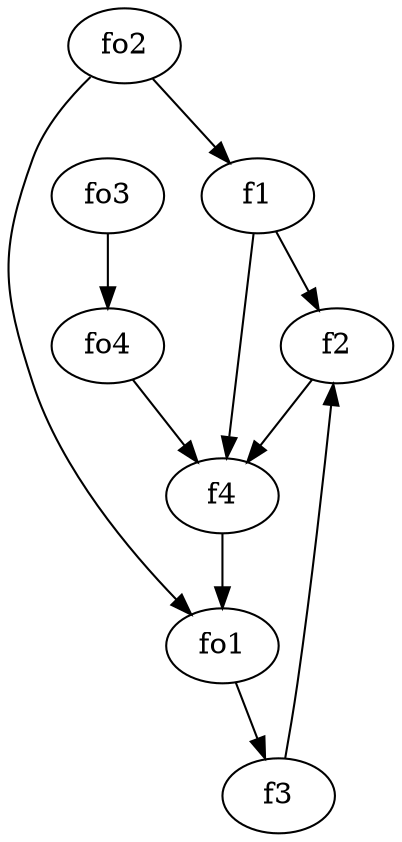 strict digraph  {
f1;
f2;
f3;
f4;
fo1;
fo2;
fo3;
fo4;
f1 -> f4  [weight=2];
f1 -> f2  [weight=2];
f2 -> f4  [weight=2];
f3 -> f2  [weight=2];
f4 -> fo1  [weight=2];
fo1 -> f3  [weight=2];
fo2 -> fo1  [weight=2];
fo2 -> f1  [weight=2];
fo3 -> fo4  [weight=2];
fo4 -> f4  [weight=2];
}

